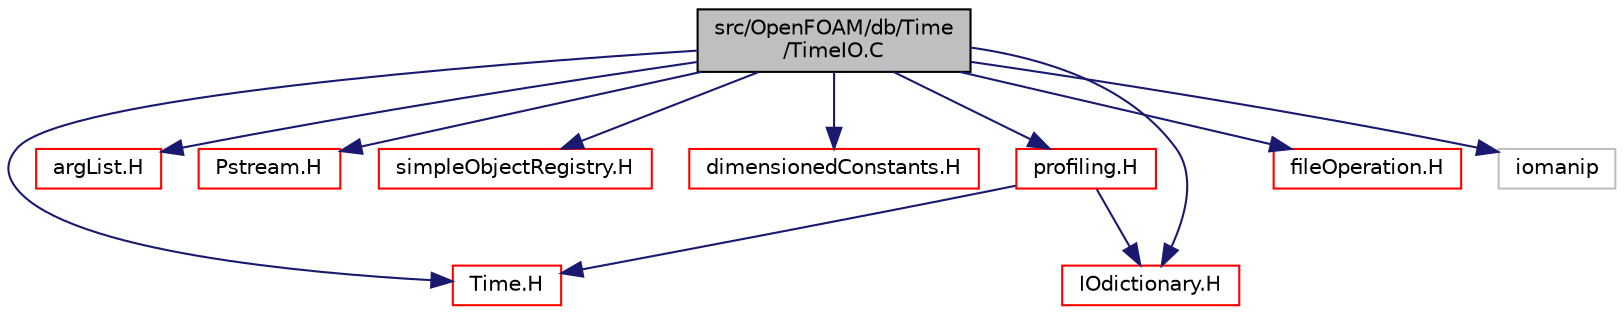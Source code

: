 digraph "src/OpenFOAM/db/Time/TimeIO.C"
{
  bgcolor="transparent";
  edge [fontname="Helvetica",fontsize="10",labelfontname="Helvetica",labelfontsize="10"];
  node [fontname="Helvetica",fontsize="10",shape=record];
  Node1 [label="src/OpenFOAM/db/Time\l/TimeIO.C",height=0.2,width=0.4,color="black", fillcolor="grey75", style="filled" fontcolor="black"];
  Node1 -> Node2 [color="midnightblue",fontsize="10",style="solid",fontname="Helvetica"];
  Node2 [label="Time.H",height=0.2,width=0.4,color="red",URL="$Time_8H.html"];
  Node1 -> Node3 [color="midnightblue",fontsize="10",style="solid",fontname="Helvetica"];
  Node3 [label="argList.H",height=0.2,width=0.4,color="red",URL="$argList_8H.html"];
  Node1 -> Node4 [color="midnightblue",fontsize="10",style="solid",fontname="Helvetica"];
  Node4 [label="Pstream.H",height=0.2,width=0.4,color="red",URL="$Pstream_8H.html"];
  Node1 -> Node5 [color="midnightblue",fontsize="10",style="solid",fontname="Helvetica"];
  Node5 [label="simpleObjectRegistry.H",height=0.2,width=0.4,color="red",URL="$simpleObjectRegistry_8H.html"];
  Node1 -> Node6 [color="midnightblue",fontsize="10",style="solid",fontname="Helvetica"];
  Node6 [label="dimensionedConstants.H",height=0.2,width=0.4,color="red",URL="$dimensionedConstants_8H.html",tooltip="Dictionary reading and supplying the dimensioned constants used within OpenFOAM, particularly for the..."];
  Node1 -> Node7 [color="midnightblue",fontsize="10",style="solid",fontname="Helvetica"];
  Node7 [label="profiling.H",height=0.2,width=0.4,color="red",URL="$profiling_8H.html"];
  Node7 -> Node8 [color="midnightblue",fontsize="10",style="solid",fontname="Helvetica"];
  Node8 [label="IOdictionary.H",height=0.2,width=0.4,color="red",URL="$IOdictionary_8H.html"];
  Node7 -> Node2 [color="midnightblue",fontsize="10",style="solid",fontname="Helvetica"];
  Node1 -> Node8 [color="midnightblue",fontsize="10",style="solid",fontname="Helvetica"];
  Node1 -> Node9 [color="midnightblue",fontsize="10",style="solid",fontname="Helvetica"];
  Node9 [label="fileOperation.H",height=0.2,width=0.4,color="red",URL="$fileOperation_8H.html"];
  Node1 -> Node10 [color="midnightblue",fontsize="10",style="solid",fontname="Helvetica"];
  Node10 [label="iomanip",height=0.2,width=0.4,color="grey75"];
}
